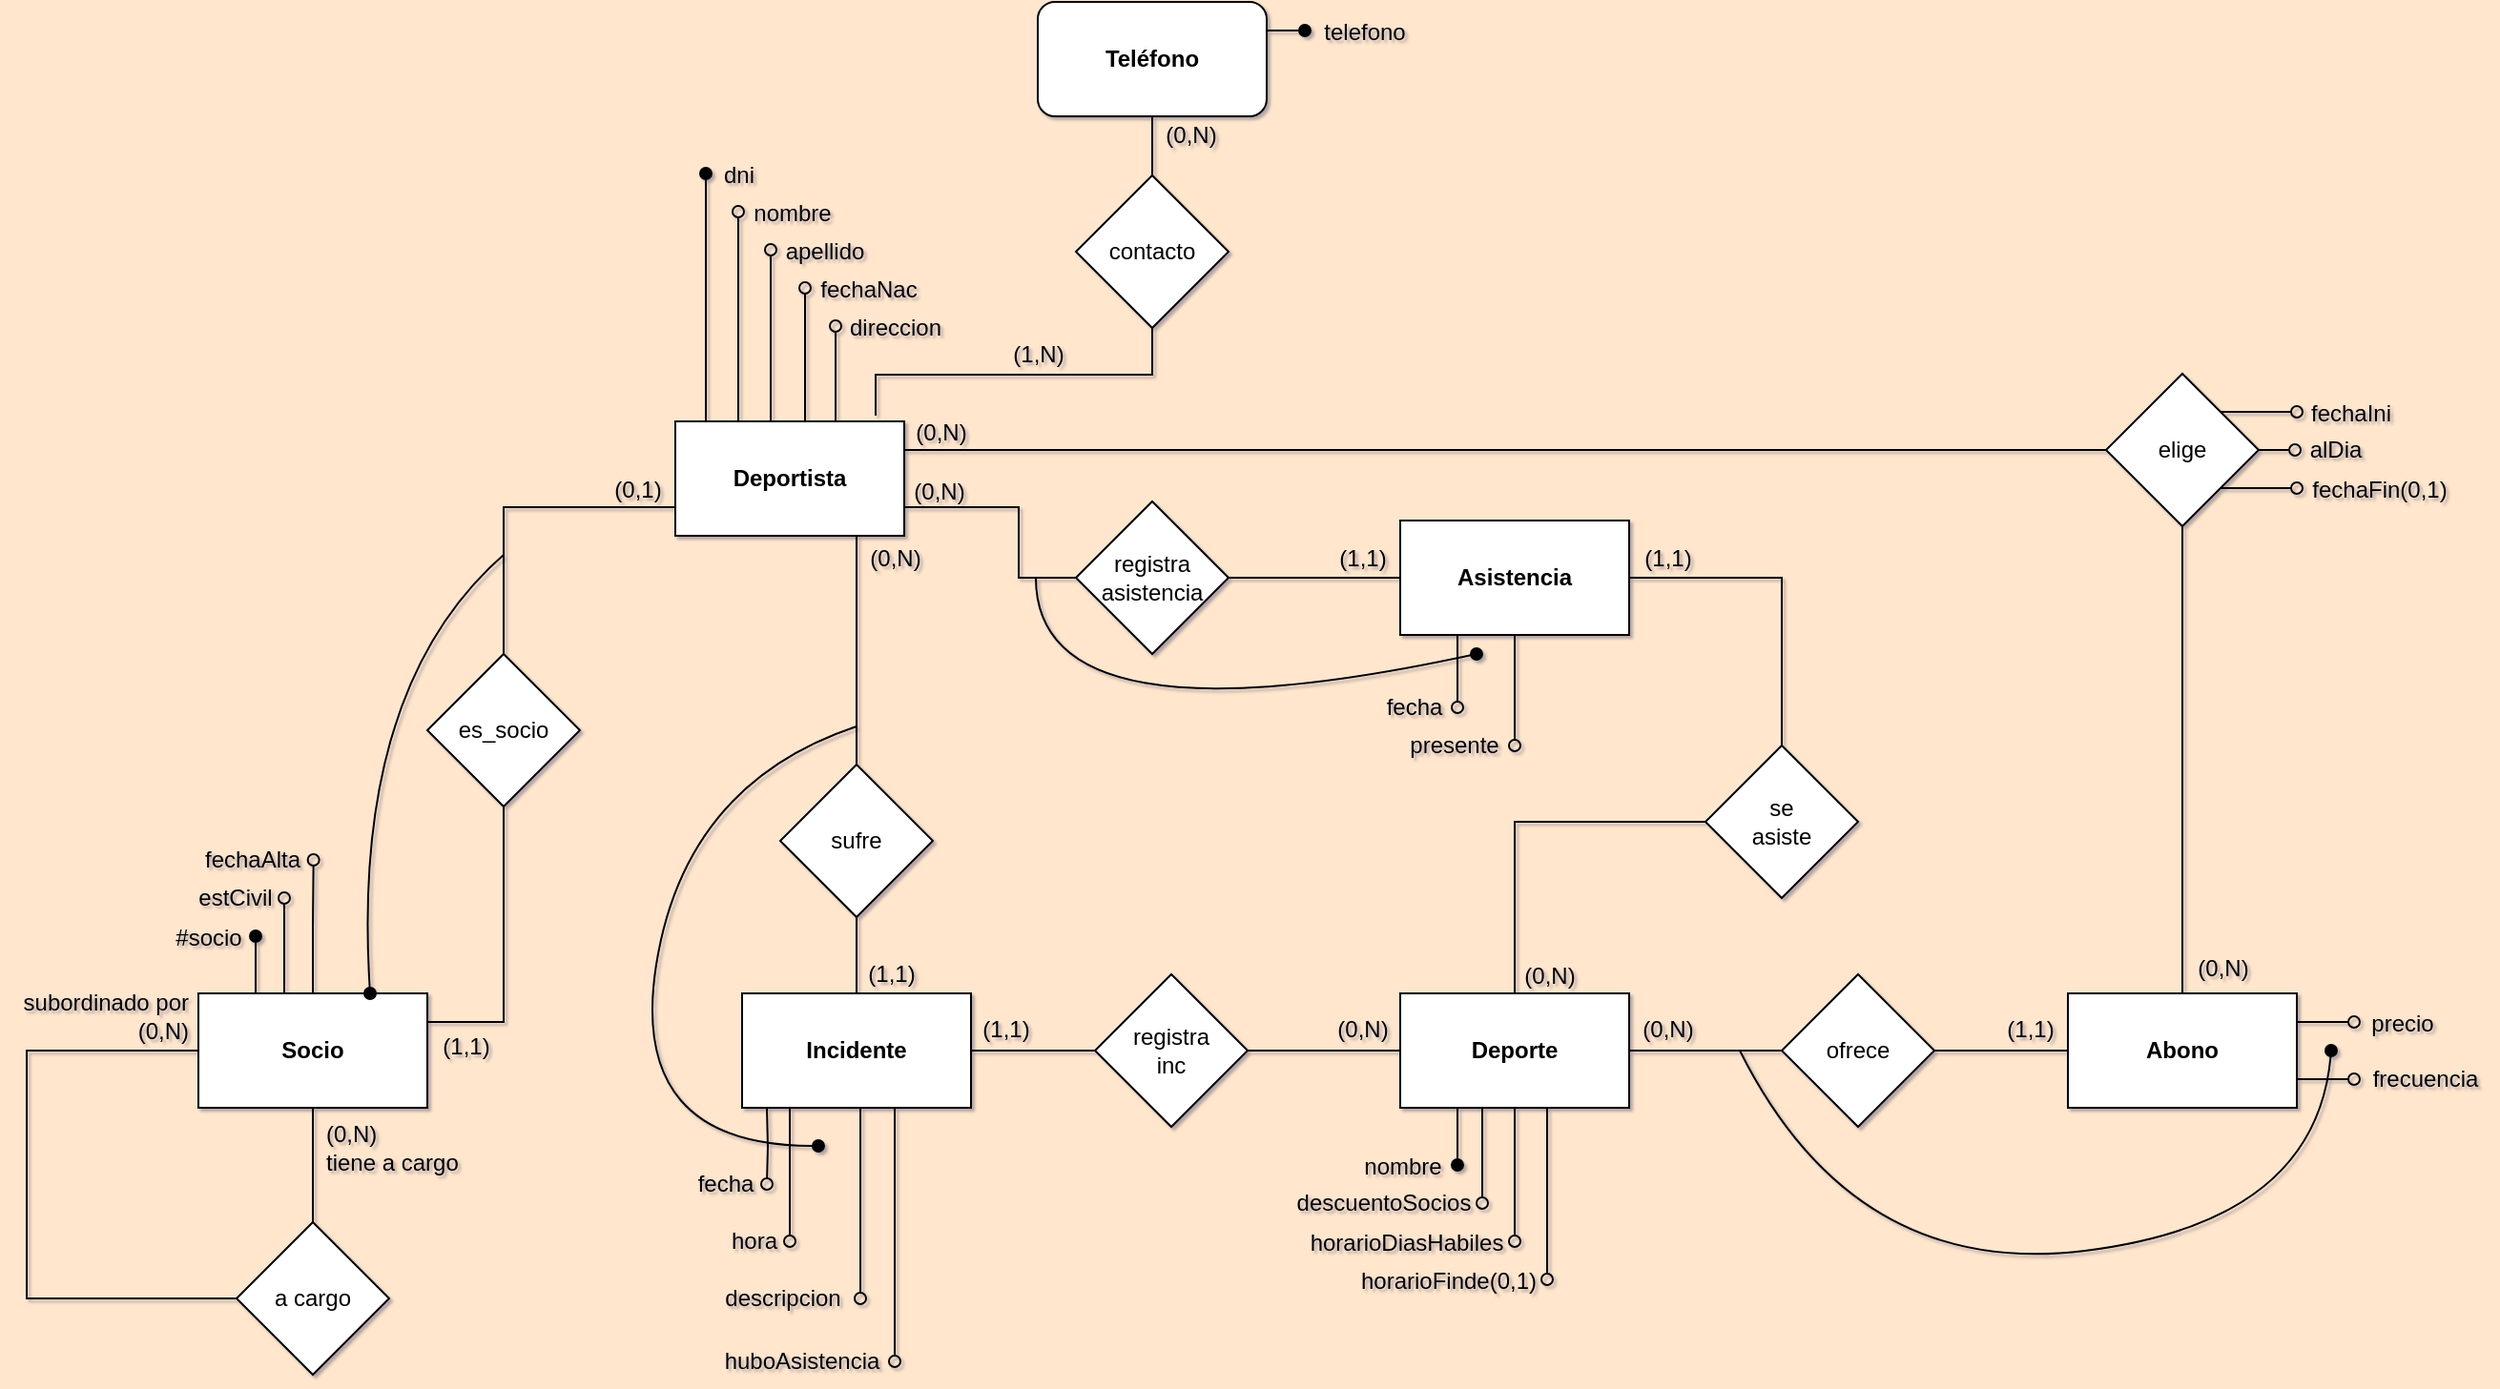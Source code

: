 <mxfile version="17.4.5" type="github"><diagram id="aZ-RkdxX37te03Kyhl2v" name="Page-1"><mxGraphModel dx="1695" dy="1696" grid="1" gridSize="10" guides="1" tooltips="1" connect="1" arrows="1" fold="1" page="1" pageScale="1" pageWidth="827" pageHeight="1169" background="#FFE6CC" math="0" shadow="1"><root><mxCell id="0"/><mxCell id="1" parent="0"/><mxCell id="NjkIJJx4XkOsDXoigJjG-4" style="edgeStyle=orthogonalEdgeStyle;rounded=0;orthogonalLoop=1;jettySize=auto;html=1;exitX=0.5;exitY=1;exitDx=0;exitDy=0;entryX=0.5;entryY=0;entryDx=0;entryDy=0;endArrow=none;endFill=0;" parent="1" source="NjkIJJx4XkOsDXoigJjG-1" target="NjkIJJx4XkOsDXoigJjG-2" edge="1"><mxGeometry relative="1" as="geometry"/></mxCell><mxCell id="NjkIJJx4XkOsDXoigJjG-64" style="edgeStyle=orthogonalEdgeStyle;rounded=0;orthogonalLoop=1;jettySize=auto;html=1;exitX=0.25;exitY=0;exitDx=0;exitDy=0;endArrow=oval;endFill=1;" parent="1" source="NjkIJJx4XkOsDXoigJjG-1" edge="1"><mxGeometry relative="1" as="geometry"><mxPoint x="80" y="90" as="targetPoint"/></mxGeometry></mxCell><mxCell id="NjkIJJx4XkOsDXoigJjG-66" style="edgeStyle=orthogonalEdgeStyle;rounded=0;orthogonalLoop=1;jettySize=auto;html=1;exitX=0.5;exitY=0;exitDx=0;exitDy=0;endArrow=oval;endFill=0;" parent="1" edge="1"><mxGeometry relative="1" as="geometry"><mxPoint x="95" y="70" as="targetPoint"/><mxPoint x="95" y="120" as="sourcePoint"/></mxGeometry></mxCell><mxCell id="NjkIJJx4XkOsDXoigJjG-67" style="edgeStyle=orthogonalEdgeStyle;rounded=0;orthogonalLoop=1;jettySize=auto;html=1;exitX=0.5;exitY=0;exitDx=0;exitDy=0;endArrow=oval;endFill=0;" parent="1" source="NjkIJJx4XkOsDXoigJjG-1" edge="1"><mxGeometry relative="1" as="geometry"><mxPoint x="110.333" y="50" as="targetPoint"/></mxGeometry></mxCell><mxCell id="NjkIJJx4XkOsDXoigJjG-1" value="Socio" style="rounded=0;whiteSpace=wrap;html=1;fontStyle=1" parent="1" vertex="1"><mxGeometry x="50" y="120" width="120" height="60" as="geometry"/></mxCell><mxCell id="NjkIJJx4XkOsDXoigJjG-3" style="edgeStyle=orthogonalEdgeStyle;rounded=0;orthogonalLoop=1;jettySize=auto;html=1;exitX=0;exitY=0.5;exitDx=0;exitDy=0;entryX=0;entryY=0.5;entryDx=0;entryDy=0;endArrow=none;endFill=0;" parent="1" source="NjkIJJx4XkOsDXoigJjG-2" target="NjkIJJx4XkOsDXoigJjG-1" edge="1"><mxGeometry relative="1" as="geometry"><Array as="points"><mxPoint x="-40" y="280"/><mxPoint x="-40" y="150"/></Array></mxGeometry></mxCell><mxCell id="NjkIJJx4XkOsDXoigJjG-2" value="a cargo" style="rhombus;whiteSpace=wrap;html=1;" parent="1" vertex="1"><mxGeometry x="70" y="240" width="80" height="80" as="geometry"/></mxCell><mxCell id="NjkIJJx4XkOsDXoigJjG-19" style="edgeStyle=orthogonalEdgeStyle;rounded=0;orthogonalLoop=1;jettySize=auto;html=1;exitX=1;exitY=0.5;exitDx=0;exitDy=0;entryX=0;entryY=0.5;entryDx=0;entryDy=0;endArrow=none;endFill=0;" parent="1" source="NjkIJJx4XkOsDXoigJjG-5" target="NjkIJJx4XkOsDXoigJjG-18" edge="1"><mxGeometry relative="1" as="geometry"/></mxCell><mxCell id="NjkIJJx4XkOsDXoigJjG-73" style="edgeStyle=orthogonalEdgeStyle;rounded=0;orthogonalLoop=1;jettySize=auto;html=1;exitX=0.25;exitY=1;exitDx=0;exitDy=0;endArrow=oval;endFill=1;" parent="1" source="NjkIJJx4XkOsDXoigJjG-5" edge="1"><mxGeometry relative="1" as="geometry"><mxPoint x="710" y="210" as="targetPoint"/></mxGeometry></mxCell><mxCell id="NjkIJJx4XkOsDXoigJjG-74" style="edgeStyle=orthogonalEdgeStyle;rounded=0;orthogonalLoop=1;jettySize=auto;html=1;exitX=0.5;exitY=1;exitDx=0;exitDy=0;endArrow=oval;endFill=0;" parent="1" edge="1"><mxGeometry relative="1" as="geometry"><mxPoint x="723" y="230" as="targetPoint"/><mxPoint x="723" y="180" as="sourcePoint"/></mxGeometry></mxCell><mxCell id="NjkIJJx4XkOsDXoigJjG-76" style="edgeStyle=orthogonalEdgeStyle;rounded=0;orthogonalLoop=1;jettySize=auto;html=1;exitX=0.5;exitY=1;exitDx=0;exitDy=0;endArrow=oval;endFill=0;" parent="1" source="NjkIJJx4XkOsDXoigJjG-5" edge="1"><mxGeometry relative="1" as="geometry"><mxPoint x="740" y="250" as="targetPoint"/></mxGeometry></mxCell><mxCell id="NjkIJJx4XkOsDXoigJjG-77" style="edgeStyle=orthogonalEdgeStyle;rounded=0;orthogonalLoop=1;jettySize=auto;html=1;exitX=0.75;exitY=1;exitDx=0;exitDy=0;endArrow=oval;endFill=0;" parent="1" edge="1"><mxGeometry relative="1" as="geometry"><mxPoint x="757" y="270" as="targetPoint"/><mxPoint x="757" y="180" as="sourcePoint"/></mxGeometry></mxCell><mxCell id="NjkIJJx4XkOsDXoigJjG-5" value="Deporte" style="rounded=0;whiteSpace=wrap;html=1;fontStyle=1" parent="1" vertex="1"><mxGeometry x="680" y="120" width="120" height="60" as="geometry"/></mxCell><mxCell id="NjkIJJx4XkOsDXoigJjG-33" style="edgeStyle=orthogonalEdgeStyle;rounded=0;orthogonalLoop=1;jettySize=auto;html=1;exitX=0.25;exitY=0;exitDx=0;exitDy=0;endArrow=oval;endFill=0;" parent="1" edge="1"><mxGeometry relative="1" as="geometry"><mxPoint x="333" y="-290" as="targetPoint"/><mxPoint x="333" y="-180" as="sourcePoint"/></mxGeometry></mxCell><mxCell id="NjkIJJx4XkOsDXoigJjG-34" style="edgeStyle=orthogonalEdgeStyle;rounded=0;orthogonalLoop=1;jettySize=auto;html=1;exitX=0.5;exitY=0;exitDx=0;exitDy=0;endArrow=oval;endFill=0;" parent="1" edge="1"><mxGeometry relative="1" as="geometry"><mxPoint x="350" y="-270" as="targetPoint"/><mxPoint x="350" y="-180" as="sourcePoint"/></mxGeometry></mxCell><mxCell id="NjkIJJx4XkOsDXoigJjG-35" style="edgeStyle=orthogonalEdgeStyle;rounded=0;orthogonalLoop=1;jettySize=auto;html=1;exitX=0.75;exitY=0;exitDx=0;exitDy=0;endArrow=oval;endFill=0;" parent="1" edge="1"><mxGeometry relative="1" as="geometry"><mxPoint x="368" y="-250" as="targetPoint"/><mxPoint x="368" y="-180" as="sourcePoint"/></mxGeometry></mxCell><mxCell id="NjkIJJx4XkOsDXoigJjG-36" style="edgeStyle=orthogonalEdgeStyle;rounded=0;orthogonalLoop=1;jettySize=auto;html=1;exitX=0.75;exitY=0;exitDx=0;exitDy=0;endArrow=oval;endFill=0;" parent="1" edge="1"><mxGeometry relative="1" as="geometry"><mxPoint x="384" y="-230" as="targetPoint"/><mxPoint x="384" y="-180" as="sourcePoint"/></mxGeometry></mxCell><mxCell id="NjkIJJx4XkOsDXoigJjG-39" style="edgeStyle=orthogonalEdgeStyle;rounded=0;orthogonalLoop=1;jettySize=auto;html=1;exitX=0.25;exitY=0;exitDx=0;exitDy=0;endArrow=oval;endFill=1;" parent="1" edge="1"><mxGeometry relative="1" as="geometry"><mxPoint x="316" y="-310" as="targetPoint"/><mxPoint x="316" y="-180" as="sourcePoint"/></mxGeometry></mxCell><mxCell id="gW_TF46UO1nkRzbtnkVs-7" style="edgeStyle=orthogonalEdgeStyle;rounded=0;orthogonalLoop=1;jettySize=auto;html=1;exitX=1;exitY=0.75;exitDx=0;exitDy=0;entryX=0;entryY=0.5;entryDx=0;entryDy=0;endArrow=none;endFill=0;" parent="1" source="NjkIJJx4XkOsDXoigJjG-6" target="gW_TF46UO1nkRzbtnkVs-5" edge="1"><mxGeometry relative="1" as="geometry"><Array as="points"><mxPoint x="480" y="-135"/><mxPoint x="480" y="-98"/></Array></mxGeometry></mxCell><mxCell id="Ja-qtVXMCbz8KBWNLJAP-2" style="edgeStyle=orthogonalEdgeStyle;rounded=0;orthogonalLoop=1;jettySize=auto;html=1;exitX=0;exitY=0.75;exitDx=0;exitDy=0;entryX=0.5;entryY=0;entryDx=0;entryDy=0;endArrow=none;endFill=0;" edge="1" parent="1" source="NjkIJJx4XkOsDXoigJjG-6" target="Ja-qtVXMCbz8KBWNLJAP-1"><mxGeometry relative="1" as="geometry"/></mxCell><mxCell id="NjkIJJx4XkOsDXoigJjG-6" value="Deportista" style="rounded=0;whiteSpace=wrap;html=1;fontStyle=1" parent="1" vertex="1"><mxGeometry x="300" y="-180" width="120" height="60" as="geometry"/></mxCell><mxCell id="NjkIJJx4XkOsDXoigJjG-16" style="edgeStyle=orthogonalEdgeStyle;rounded=0;orthogonalLoop=1;jettySize=auto;html=1;entryX=1;entryY=0.25;entryDx=0;entryDy=0;endArrow=none;endFill=0;exitX=0;exitY=0.5;exitDx=0;exitDy=0;" parent="1" source="NjkIJJx4XkOsDXoigJjG-21" target="NjkIJJx4XkOsDXoigJjG-6" edge="1"><mxGeometry relative="1" as="geometry"><mxPoint x="800" y="-150" as="sourcePoint"/></mxGeometry></mxCell><mxCell id="NjkIJJx4XkOsDXoigJjG-84" style="edgeStyle=orthogonalEdgeStyle;rounded=0;orthogonalLoop=1;jettySize=auto;html=1;exitX=1;exitY=0.25;exitDx=0;exitDy=0;endArrow=oval;endFill=0;" parent="1" source="NjkIJJx4XkOsDXoigJjG-17" edge="1"><mxGeometry relative="1" as="geometry"><mxPoint x="1180" y="135" as="targetPoint"/></mxGeometry></mxCell><mxCell id="NjkIJJx4XkOsDXoigJjG-85" style="edgeStyle=orthogonalEdgeStyle;rounded=0;orthogonalLoop=1;jettySize=auto;html=1;exitX=1;exitY=0.75;exitDx=0;exitDy=0;endArrow=oval;endFill=0;" parent="1" source="NjkIJJx4XkOsDXoigJjG-17" edge="1"><mxGeometry relative="1" as="geometry"><mxPoint x="1180" y="165" as="targetPoint"/></mxGeometry></mxCell><mxCell id="NjkIJJx4XkOsDXoigJjG-17" value="Abono" style="rounded=0;whiteSpace=wrap;html=1;fontStyle=1" parent="1" vertex="1"><mxGeometry x="1030" y="120" width="120" height="60" as="geometry"/></mxCell><mxCell id="NjkIJJx4XkOsDXoigJjG-20" style="edgeStyle=orthogonalEdgeStyle;rounded=0;orthogonalLoop=1;jettySize=auto;html=1;exitX=1;exitY=0.5;exitDx=0;exitDy=0;entryX=0;entryY=0.5;entryDx=0;entryDy=0;endArrow=none;endFill=0;" parent="1" source="NjkIJJx4XkOsDXoigJjG-18" target="NjkIJJx4XkOsDXoigJjG-17" edge="1"><mxGeometry relative="1" as="geometry"/></mxCell><mxCell id="NjkIJJx4XkOsDXoigJjG-18" value="ofrece" style="rhombus;whiteSpace=wrap;html=1;" parent="1" vertex="1"><mxGeometry x="880" y="110" width="80" height="80" as="geometry"/></mxCell><mxCell id="NjkIJJx4XkOsDXoigJjG-23" style="edgeStyle=orthogonalEdgeStyle;rounded=0;orthogonalLoop=1;jettySize=auto;html=1;exitX=0.5;exitY=1;exitDx=0;exitDy=0;entryX=0.5;entryY=0;entryDx=0;entryDy=0;endArrow=none;endFill=0;" parent="1" source="NjkIJJx4XkOsDXoigJjG-21" target="NjkIJJx4XkOsDXoigJjG-17" edge="1"><mxGeometry relative="1" as="geometry"/></mxCell><mxCell id="gW_TF46UO1nkRzbtnkVs-27" style="edgeStyle=orthogonalEdgeStyle;rounded=0;orthogonalLoop=1;jettySize=auto;html=1;exitX=1;exitY=0;exitDx=0;exitDy=0;endArrow=oval;endFill=0;" parent="1" source="NjkIJJx4XkOsDXoigJjG-21" edge="1"><mxGeometry relative="1" as="geometry"><mxPoint x="1150" y="-185" as="targetPoint"/></mxGeometry></mxCell><mxCell id="gW_TF46UO1nkRzbtnkVs-30" style="edgeStyle=orthogonalEdgeStyle;rounded=0;orthogonalLoop=1;jettySize=auto;html=1;exitX=1;exitY=1;exitDx=0;exitDy=0;endArrow=oval;endFill=0;" parent="1" source="NjkIJJx4XkOsDXoigJjG-21" edge="1"><mxGeometry relative="1" as="geometry"><mxPoint x="1150" y="-145" as="targetPoint"/></mxGeometry></mxCell><mxCell id="gW_TF46UO1nkRzbtnkVs-32" style="edgeStyle=orthogonalEdgeStyle;rounded=0;orthogonalLoop=1;jettySize=auto;html=1;exitX=1;exitY=0.5;exitDx=0;exitDy=0;entryX=0.017;entryY=1.45;entryDx=0;entryDy=0;entryPerimeter=0;endArrow=oval;endFill=0;" parent="1" source="NjkIJJx4XkOsDXoigJjG-21" target="gW_TF46UO1nkRzbtnkVs-29" edge="1"><mxGeometry relative="1" as="geometry"/></mxCell><mxCell id="NjkIJJx4XkOsDXoigJjG-21" value="elige" style="rhombus;whiteSpace=wrap;html=1;" parent="1" vertex="1"><mxGeometry x="1050" y="-205" width="80" height="80" as="geometry"/></mxCell><mxCell id="NjkIJJx4XkOsDXoigJjG-29" style="edgeStyle=orthogonalEdgeStyle;rounded=0;orthogonalLoop=1;jettySize=auto;html=1;exitX=1;exitY=0.5;exitDx=0;exitDy=0;entryX=0;entryY=0.5;entryDx=0;entryDy=0;endArrow=none;endFill=0;" parent="1" source="NjkIJJx4XkOsDXoigJjG-24" target="NjkIJJx4XkOsDXoigJjG-28" edge="1"><mxGeometry relative="1" as="geometry"/></mxCell><mxCell id="NjkIJJx4XkOsDXoigJjG-48" style="edgeStyle=orthogonalEdgeStyle;rounded=0;orthogonalLoop=1;jettySize=auto;html=1;exitX=0.25;exitY=1;exitDx=0;exitDy=0;endArrow=oval;endFill=0;" parent="1" edge="1"><mxGeometry relative="1" as="geometry"><mxPoint x="348" y="220" as="targetPoint"/><mxPoint x="348" y="180" as="sourcePoint"/></mxGeometry></mxCell><mxCell id="NjkIJJx4XkOsDXoigJjG-49" style="edgeStyle=orthogonalEdgeStyle;rounded=0;orthogonalLoop=1;jettySize=auto;html=1;exitX=0.5;exitY=1;exitDx=0;exitDy=0;endArrow=oval;endFill=0;" parent="1" edge="1"><mxGeometry relative="1" as="geometry"><mxPoint x="360" y="250" as="targetPoint"/><mxPoint x="360" y="180" as="sourcePoint"/></mxGeometry></mxCell><mxCell id="NjkIJJx4XkOsDXoigJjG-50" style="edgeStyle=orthogonalEdgeStyle;rounded=0;orthogonalLoop=1;jettySize=auto;html=1;exitX=0.75;exitY=1;exitDx=0;exitDy=0;endArrow=oval;endFill=0;" parent="1" edge="1"><mxGeometry relative="1" as="geometry"><mxPoint x="397" y="280" as="targetPoint"/><mxPoint x="397" y="180" as="sourcePoint"/></mxGeometry></mxCell><mxCell id="NjkIJJx4XkOsDXoigJjG-51" style="edgeStyle=orthogonalEdgeStyle;rounded=0;orthogonalLoop=1;jettySize=auto;html=1;exitX=0.75;exitY=1;exitDx=0;exitDy=0;endArrow=oval;endFill=0;" parent="1" edge="1"><mxGeometry relative="1" as="geometry"><mxPoint x="415" y="313" as="targetPoint"/><mxPoint x="415" y="173" as="sourcePoint"/></mxGeometry></mxCell><mxCell id="NjkIJJx4XkOsDXoigJjG-24" value="Incidente" style="rounded=0;whiteSpace=wrap;html=1;fontStyle=1" parent="1" vertex="1"><mxGeometry x="335" y="120" width="120" height="60" as="geometry"/></mxCell><mxCell id="NjkIJJx4XkOsDXoigJjG-26" style="edgeStyle=orthogonalEdgeStyle;rounded=0;orthogonalLoop=1;jettySize=auto;html=1;exitX=0.5;exitY=1;exitDx=0;exitDy=0;entryX=0.5;entryY=0;entryDx=0;entryDy=0;endArrow=none;endFill=0;" parent="1" source="NjkIJJx4XkOsDXoigJjG-25" target="NjkIJJx4XkOsDXoigJjG-24" edge="1"><mxGeometry relative="1" as="geometry"/></mxCell><mxCell id="NjkIJJx4XkOsDXoigJjG-27" style="edgeStyle=orthogonalEdgeStyle;rounded=0;orthogonalLoop=1;jettySize=auto;html=1;exitX=0.5;exitY=0;exitDx=0;exitDy=0;entryX=0.5;entryY=1;entryDx=0;entryDy=0;endArrow=none;endFill=0;" parent="1" source="NjkIJJx4XkOsDXoigJjG-25" edge="1"><mxGeometry relative="1" as="geometry"><mxPoint x="395" y="-120" as="targetPoint"/></mxGeometry></mxCell><mxCell id="NjkIJJx4XkOsDXoigJjG-25" value="sufre" style="rhombus;whiteSpace=wrap;html=1;" parent="1" vertex="1"><mxGeometry x="355" width="80" height="80" as="geometry"/></mxCell><mxCell id="NjkIJJx4XkOsDXoigJjG-30" style="edgeStyle=orthogonalEdgeStyle;rounded=0;orthogonalLoop=1;jettySize=auto;html=1;exitX=1;exitY=0.5;exitDx=0;exitDy=0;entryX=0;entryY=0.5;entryDx=0;entryDy=0;endArrow=none;endFill=0;" parent="1" source="NjkIJJx4XkOsDXoigJjG-28" target="NjkIJJx4XkOsDXoigJjG-5" edge="1"><mxGeometry relative="1" as="geometry"/></mxCell><mxCell id="NjkIJJx4XkOsDXoigJjG-28" value="registra&lt;br&gt;inc" style="rhombus;whiteSpace=wrap;html=1;" parent="1" vertex="1"><mxGeometry x="520" y="110" width="80" height="80" as="geometry"/></mxCell><mxCell id="NjkIJJx4XkOsDXoigJjG-40" value="dni" style="text;html=1;align=center;verticalAlign=middle;resizable=0;points=[];autosize=1;strokeColor=none;fillColor=none;" parent="1" vertex="1"><mxGeometry x="318" y="-319" width="30" height="20" as="geometry"/></mxCell><mxCell id="NjkIJJx4XkOsDXoigJjG-41" value="nombre" style="text;html=1;align=center;verticalAlign=middle;resizable=0;points=[];autosize=1;strokeColor=none;fillColor=none;" parent="1" vertex="1"><mxGeometry x="331" y="-299" width="60" height="20" as="geometry"/></mxCell><mxCell id="NjkIJJx4XkOsDXoigJjG-42" value="apellido" style="text;html=1;align=center;verticalAlign=middle;resizable=0;points=[];autosize=1;strokeColor=none;fillColor=none;" parent="1" vertex="1"><mxGeometry x="348" y="-279" width="60" height="20" as="geometry"/></mxCell><mxCell id="NjkIJJx4XkOsDXoigJjG-43" value="fechaNac" style="text;html=1;align=center;verticalAlign=middle;resizable=0;points=[];autosize=1;strokeColor=none;fillColor=none;" parent="1" vertex="1"><mxGeometry x="366" y="-259" width="70" height="20" as="geometry"/></mxCell><mxCell id="NjkIJJx4XkOsDXoigJjG-44" value="direccion" style="text;html=1;align=center;verticalAlign=middle;resizable=0;points=[];autosize=1;strokeColor=none;fillColor=none;" parent="1" vertex="1"><mxGeometry x="385" y="-239" width="60" height="20" as="geometry"/></mxCell><mxCell id="NjkIJJx4XkOsDXoigJjG-46" value="(0,N)" style="text;html=1;align=center;verticalAlign=middle;resizable=0;points=[];autosize=1;strokeColor=none;fillColor=none;" parent="1" vertex="1"><mxGeometry x="395" y="-118" width="40" height="20" as="geometry"/></mxCell><mxCell id="NjkIJJx4XkOsDXoigJjG-47" value="(1,1)" style="text;html=1;align=center;verticalAlign=middle;resizable=0;points=[];autosize=1;strokeColor=none;fillColor=none;" parent="1" vertex="1"><mxGeometry x="393" y="100" width="40" height="20" as="geometry"/></mxCell><mxCell id="NjkIJJx4XkOsDXoigJjG-52" value="fecha" style="text;html=1;align=center;verticalAlign=middle;resizable=0;points=[];autosize=1;strokeColor=none;fillColor=none;" parent="1" vertex="1"><mxGeometry x="306" y="210" width="40" height="20" as="geometry"/></mxCell><mxCell id="NjkIJJx4XkOsDXoigJjG-53" value="hora" style="text;html=1;align=center;verticalAlign=middle;resizable=0;points=[];autosize=1;strokeColor=none;fillColor=none;" parent="1" vertex="1"><mxGeometry x="321" y="240" width="40" height="20" as="geometry"/></mxCell><mxCell id="NjkIJJx4XkOsDXoigJjG-55" value="descripcion" style="text;html=1;align=center;verticalAlign=middle;resizable=0;points=[];autosize=1;strokeColor=none;fillColor=none;" parent="1" vertex="1"><mxGeometry x="316" y="270" width="80" height="20" as="geometry"/></mxCell><mxCell id="NjkIJJx4XkOsDXoigJjG-56" value="huboAsistencia" style="text;html=1;align=center;verticalAlign=middle;resizable=0;points=[];autosize=1;strokeColor=none;fillColor=none;" parent="1" vertex="1"><mxGeometry x="316" y="303" width="100" height="20" as="geometry"/></mxCell><mxCell id="NjkIJJx4XkOsDXoigJjG-57" value="" style="curved=1;endArrow=oval;html=1;rounded=0;endFill=1;" parent="1" edge="1"><mxGeometry width="50" height="50" relative="1" as="geometry"><mxPoint x="395" y="-20" as="sourcePoint"/><mxPoint x="375" y="200" as="targetPoint"/><Array as="points"><mxPoint x="305" y="10"/><mxPoint x="275" y="200"/></Array></mxGeometry></mxCell><mxCell id="NjkIJJx4XkOsDXoigJjG-58" value="(1,1)" style="text;html=1;align=center;verticalAlign=middle;resizable=0;points=[];autosize=1;strokeColor=none;fillColor=none;" parent="1" vertex="1"><mxGeometry x="453" y="129" width="40" height="20" as="geometry"/></mxCell><mxCell id="NjkIJJx4XkOsDXoigJjG-61" value="(0,N)" style="text;html=1;align=center;verticalAlign=middle;resizable=0;points=[];autosize=1;strokeColor=none;fillColor=none;" parent="1" vertex="1"><mxGeometry x="640" y="129" width="40" height="20" as="geometry"/></mxCell><mxCell id="NjkIJJx4XkOsDXoigJjG-68" value="#socio" style="text;html=1;align=center;verticalAlign=middle;resizable=0;points=[];autosize=1;strokeColor=none;fillColor=none;" parent="1" vertex="1"><mxGeometry x="30" y="81" width="50" height="20" as="geometry"/></mxCell><mxCell id="NjkIJJx4XkOsDXoigJjG-69" value="estCivil" style="text;html=1;align=center;verticalAlign=middle;resizable=0;points=[];autosize=1;strokeColor=none;fillColor=none;" parent="1" vertex="1"><mxGeometry x="44" y="60" width="50" height="20" as="geometry"/></mxCell><mxCell id="NjkIJJx4XkOsDXoigJjG-70" value="fechaAlta" style="text;html=1;align=center;verticalAlign=middle;resizable=0;points=[];autosize=1;strokeColor=none;fillColor=none;" parent="1" vertex="1"><mxGeometry x="43" y="40" width="70" height="20" as="geometry"/></mxCell><mxCell id="NjkIJJx4XkOsDXoigJjG-71" value="(0,N)&lt;br&gt;tiene a cargo" style="text;html=1;align=left;verticalAlign=middle;resizable=0;points=[];autosize=1;strokeColor=none;fillColor=none;" parent="1" vertex="1"><mxGeometry x="115" y="186" width="80" height="30" as="geometry"/></mxCell><mxCell id="NjkIJJx4XkOsDXoigJjG-72" value="subordinado por&lt;br&gt;(0,N)" style="text;html=1;align=right;verticalAlign=middle;resizable=0;points=[];autosize=1;strokeColor=none;fillColor=none;" parent="1" vertex="1"><mxGeometry x="-54" y="117" width="100" height="30" as="geometry"/></mxCell><mxCell id="NjkIJJx4XkOsDXoigJjG-78" value="nombre" style="text;html=1;align=center;verticalAlign=middle;resizable=0;points=[];autosize=1;strokeColor=none;fillColor=none;" parent="1" vertex="1"><mxGeometry x="651" y="201" width="60" height="20" as="geometry"/></mxCell><mxCell id="NjkIJJx4XkOsDXoigJjG-79" value="descuentoSocios" style="text;html=1;align=center;verticalAlign=middle;resizable=0;points=[];autosize=1;strokeColor=none;fillColor=none;" parent="1" vertex="1"><mxGeometry x="616" y="220" width="110" height="20" as="geometry"/></mxCell><mxCell id="NjkIJJx4XkOsDXoigJjG-80" value="horarioDiasHabiles" style="text;html=1;align=center;verticalAlign=middle;resizable=0;points=[];autosize=1;strokeColor=none;fillColor=none;" parent="1" vertex="1"><mxGeometry x="623" y="241" width="120" height="20" as="geometry"/></mxCell><mxCell id="NjkIJJx4XkOsDXoigJjG-81" value="horarioFinde(0,1)" style="text;html=1;align=center;verticalAlign=middle;resizable=0;points=[];autosize=1;strokeColor=none;fillColor=none;" parent="1" vertex="1"><mxGeometry x="650" y="261" width="110" height="20" as="geometry"/></mxCell><mxCell id="NjkIJJx4XkOsDXoigJjG-82" value="(0,N)" style="text;html=1;align=center;verticalAlign=middle;resizable=0;points=[];autosize=1;strokeColor=none;fillColor=none;" parent="1" vertex="1"><mxGeometry x="800" y="129" width="40" height="20" as="geometry"/></mxCell><mxCell id="NjkIJJx4XkOsDXoigJjG-83" value="(1,1)" style="text;html=1;align=center;verticalAlign=middle;resizable=0;points=[];autosize=1;strokeColor=none;fillColor=none;" parent="1" vertex="1"><mxGeometry x="990" y="129" width="40" height="20" as="geometry"/></mxCell><mxCell id="NjkIJJx4XkOsDXoigJjG-86" value="frecuencia" style="text;html=1;align=center;verticalAlign=middle;resizable=0;points=[];autosize=1;strokeColor=none;fillColor=none;" parent="1" vertex="1"><mxGeometry x="1182" y="155" width="70" height="20" as="geometry"/></mxCell><mxCell id="NjkIJJx4XkOsDXoigJjG-87" value="precio" style="text;html=1;align=center;verticalAlign=middle;resizable=0;points=[];autosize=1;strokeColor=none;fillColor=none;" parent="1" vertex="1"><mxGeometry x="1180" y="126" width="50" height="20" as="geometry"/></mxCell><mxCell id="NjkIJJx4XkOsDXoigJjG-88" value="" style="curved=1;endArrow=oval;html=1;rounded=0;endFill=1;" parent="1" edge="1"><mxGeometry width="50" height="50" relative="1" as="geometry"><mxPoint x="858" y="150" as="sourcePoint"/><mxPoint x="1168" y="150" as="targetPoint"/><Array as="points"><mxPoint x="918" y="270"/><mxPoint x="1160" y="240"/></Array></mxGeometry></mxCell><mxCell id="NjkIJJx4XkOsDXoigJjG-90" value="(0,N)" style="text;html=1;align=center;verticalAlign=middle;resizable=0;points=[];autosize=1;strokeColor=none;fillColor=none;" parent="1" vertex="1"><mxGeometry x="419" y="-184" width="40" height="20" as="geometry"/></mxCell><mxCell id="NjkIJJx4XkOsDXoigJjG-92" value="(0,N)" style="text;html=1;align=center;verticalAlign=middle;resizable=0;points=[];autosize=1;strokeColor=none;fillColor=none;" parent="1" vertex="1"><mxGeometry x="1091" y="97" width="40" height="20" as="geometry"/></mxCell><mxCell id="gW_TF46UO1nkRzbtnkVs-18" style="edgeStyle=orthogonalEdgeStyle;rounded=0;orthogonalLoop=1;jettySize=auto;html=1;exitX=0.25;exitY=1;exitDx=0;exitDy=0;endArrow=oval;endFill=0;" parent="1" source="gW_TF46UO1nkRzbtnkVs-1" edge="1"><mxGeometry relative="1" as="geometry"><mxPoint x="710" y="-30" as="targetPoint"/></mxGeometry></mxCell><mxCell id="gW_TF46UO1nkRzbtnkVs-21" style="edgeStyle=orthogonalEdgeStyle;rounded=0;orthogonalLoop=1;jettySize=auto;html=1;exitX=0.5;exitY=1;exitDx=0;exitDy=0;endArrow=oval;endFill=0;" parent="1" source="gW_TF46UO1nkRzbtnkVs-1" edge="1"><mxGeometry relative="1" as="geometry"><mxPoint x="740" y="-10" as="targetPoint"/></mxGeometry></mxCell><mxCell id="gW_TF46UO1nkRzbtnkVs-1" value="Asistencia" style="rounded=0;whiteSpace=wrap;html=1;fontStyle=1" parent="1" vertex="1"><mxGeometry x="680" y="-128" width="120" height="60" as="geometry"/></mxCell><mxCell id="gW_TF46UO1nkRzbtnkVs-4" style="edgeStyle=orthogonalEdgeStyle;rounded=0;orthogonalLoop=1;jettySize=auto;html=1;exitX=0;exitY=0.5;exitDx=0;exitDy=0;entryX=0.5;entryY=0;entryDx=0;entryDy=0;endArrow=none;endFill=0;" parent="1" source="gW_TF46UO1nkRzbtnkVs-2" target="NjkIJJx4XkOsDXoigJjG-5" edge="1"><mxGeometry relative="1" as="geometry"/></mxCell><mxCell id="gW_TF46UO1nkRzbtnkVs-25" style="edgeStyle=orthogonalEdgeStyle;rounded=0;orthogonalLoop=1;jettySize=auto;html=1;exitX=0.5;exitY=0;exitDx=0;exitDy=0;entryX=1;entryY=0.5;entryDx=0;entryDy=0;endArrow=none;endFill=0;" parent="1" source="gW_TF46UO1nkRzbtnkVs-2" target="gW_TF46UO1nkRzbtnkVs-1" edge="1"><mxGeometry relative="1" as="geometry"/></mxCell><mxCell id="gW_TF46UO1nkRzbtnkVs-2" value="se&lt;br&gt;asiste" style="rhombus;whiteSpace=wrap;html=1;" parent="1" vertex="1"><mxGeometry x="840" y="-10" width="80" height="80" as="geometry"/></mxCell><mxCell id="gW_TF46UO1nkRzbtnkVs-16" style="edgeStyle=orthogonalEdgeStyle;rounded=0;orthogonalLoop=1;jettySize=auto;html=1;exitX=1;exitY=0.5;exitDx=0;exitDy=0;entryX=0;entryY=0.5;entryDx=0;entryDy=0;endArrow=none;endFill=0;" parent="1" source="gW_TF46UO1nkRzbtnkVs-5" target="gW_TF46UO1nkRzbtnkVs-1" edge="1"><mxGeometry relative="1" as="geometry"/></mxCell><mxCell id="gW_TF46UO1nkRzbtnkVs-5" value="registra&lt;br&gt;asistencia" style="rhombus;whiteSpace=wrap;html=1;" parent="1" vertex="1"><mxGeometry x="510" y="-138" width="80" height="80" as="geometry"/></mxCell><mxCell id="gW_TF46UO1nkRzbtnkVs-8" value="(0,N)" style="text;html=1;align=center;verticalAlign=middle;resizable=0;points=[];autosize=1;strokeColor=none;fillColor=none;" parent="1" vertex="1"><mxGeometry x="418" y="-153" width="40" height="20" as="geometry"/></mxCell><mxCell id="gW_TF46UO1nkRzbtnkVs-9" value="(1,1)" style="text;html=1;align=center;verticalAlign=middle;resizable=0;points=[];autosize=1;strokeColor=none;fillColor=none;" parent="1" vertex="1"><mxGeometry x="640" y="-118" width="40" height="20" as="geometry"/></mxCell><mxCell id="gW_TF46UO1nkRzbtnkVs-10" value="(1,1)" style="text;html=1;align=center;verticalAlign=middle;resizable=0;points=[];autosize=1;strokeColor=none;fillColor=none;" parent="1" vertex="1"><mxGeometry x="800" y="-118" width="40" height="20" as="geometry"/></mxCell><mxCell id="gW_TF46UO1nkRzbtnkVs-15" value="(0,N)" style="text;html=1;align=center;verticalAlign=middle;resizable=0;points=[];autosize=1;strokeColor=none;fillColor=none;" parent="1" vertex="1"><mxGeometry x="738" y="101" width="40" height="20" as="geometry"/></mxCell><mxCell id="gW_TF46UO1nkRzbtnkVs-19" value="fecha" style="text;html=1;align=center;verticalAlign=middle;resizable=0;points=[];autosize=1;strokeColor=none;fillColor=none;" parent="1" vertex="1"><mxGeometry x="667" y="-40" width="40" height="20" as="geometry"/></mxCell><mxCell id="gW_TF46UO1nkRzbtnkVs-20" value="" style="curved=1;endArrow=oval;html=1;rounded=0;endFill=1;" parent="1" edge="1"><mxGeometry width="50" height="50" relative="1" as="geometry"><mxPoint x="489" y="-98" as="sourcePoint"/><mxPoint x="720" y="-58" as="targetPoint"/><Array as="points"><mxPoint x="489" y="-8"/></Array></mxGeometry></mxCell><mxCell id="gW_TF46UO1nkRzbtnkVs-22" value="presente" style="text;html=1;align=center;verticalAlign=middle;resizable=0;points=[];autosize=1;strokeColor=none;fillColor=none;" parent="1" vertex="1"><mxGeometry x="678" y="-20" width="60" height="20" as="geometry"/></mxCell><mxCell id="gW_TF46UO1nkRzbtnkVs-29" value="fechaIni" style="text;html=1;align=center;verticalAlign=middle;resizable=0;points=[];autosize=1;strokeColor=none;fillColor=none;" parent="1" vertex="1"><mxGeometry x="1148" y="-194" width="60" height="20" as="geometry"/></mxCell><mxCell id="gW_TF46UO1nkRzbtnkVs-31" value="fechaFin(0,1)" style="text;html=1;align=center;verticalAlign=middle;resizable=0;points=[];autosize=1;strokeColor=none;fillColor=none;" parent="1" vertex="1"><mxGeometry x="1148" y="-154" width="90" height="20" as="geometry"/></mxCell><mxCell id="gW_TF46UO1nkRzbtnkVs-33" value="alDia" style="text;html=1;align=center;verticalAlign=middle;resizable=0;points=[];autosize=1;strokeColor=none;fillColor=none;" parent="1" vertex="1"><mxGeometry x="1150" y="-175" width="40" height="20" as="geometry"/></mxCell><mxCell id="Ja-qtVXMCbz8KBWNLJAP-3" style="edgeStyle=orthogonalEdgeStyle;rounded=0;orthogonalLoop=1;jettySize=auto;html=1;exitX=0.5;exitY=1;exitDx=0;exitDy=0;entryX=1;entryY=0.25;entryDx=0;entryDy=0;endArrow=none;endFill=0;" edge="1" parent="1" source="Ja-qtVXMCbz8KBWNLJAP-1" target="NjkIJJx4XkOsDXoigJjG-1"><mxGeometry relative="1" as="geometry"/></mxCell><mxCell id="Ja-qtVXMCbz8KBWNLJAP-1" value="es_socio" style="rhombus;whiteSpace=wrap;html=1;" vertex="1" parent="1"><mxGeometry x="170" y="-58" width="80" height="80" as="geometry"/></mxCell><mxCell id="Ja-qtVXMCbz8KBWNLJAP-5" value="" style="curved=1;endArrow=oval;html=1;rounded=0;endFill=1;entryX=0.75;entryY=0;entryDx=0;entryDy=0;" edge="1" parent="1" target="NjkIJJx4XkOsDXoigJjG-1"><mxGeometry width="50" height="50" relative="1" as="geometry"><mxPoint x="210" y="-110" as="sourcePoint"/><mxPoint x="190" y="110" as="targetPoint"/><Array as="points"><mxPoint x="130" y="-40"/></Array></mxGeometry></mxCell><mxCell id="Ja-qtVXMCbz8KBWNLJAP-6" value="(0,1)" style="text;html=1;align=center;verticalAlign=middle;resizable=0;points=[];autosize=1;strokeColor=none;fillColor=none;" vertex="1" parent="1"><mxGeometry x="260" y="-154" width="40" height="20" as="geometry"/></mxCell><mxCell id="Ja-qtVXMCbz8KBWNLJAP-7" value="(1,1)" style="text;html=1;align=center;verticalAlign=middle;resizable=0;points=[];autosize=1;strokeColor=none;fillColor=none;" vertex="1" parent="1"><mxGeometry x="170" y="138" width="40" height="20" as="geometry"/></mxCell><mxCell id="Ja-qtVXMCbz8KBWNLJAP-12" style="edgeStyle=orthogonalEdgeStyle;rounded=0;orthogonalLoop=1;jettySize=auto;html=1;exitX=0.5;exitY=1;exitDx=0;exitDy=0;entryX=0.5;entryY=0;entryDx=0;entryDy=0;endArrow=none;endFill=0;" edge="1" parent="1" source="Ja-qtVXMCbz8KBWNLJAP-8" target="Ja-qtVXMCbz8KBWNLJAP-10"><mxGeometry relative="1" as="geometry"/></mxCell><mxCell id="Ja-qtVXMCbz8KBWNLJAP-19" style="edgeStyle=orthogonalEdgeStyle;rounded=0;orthogonalLoop=1;jettySize=auto;html=1;exitX=1;exitY=0.25;exitDx=0;exitDy=0;endArrow=oval;endFill=1;" edge="1" parent="1" source="Ja-qtVXMCbz8KBWNLJAP-8"><mxGeometry relative="1" as="geometry"><mxPoint x="630" y="-385" as="targetPoint"/></mxGeometry></mxCell><mxCell id="Ja-qtVXMCbz8KBWNLJAP-8" value="Teléfono" style="rounded=1;whiteSpace=wrap;html=1;fontStyle=1;shadow=0;glass=0;" vertex="1" parent="1"><mxGeometry x="490" y="-400" width="120" height="60" as="geometry"/></mxCell><mxCell id="Ja-qtVXMCbz8KBWNLJAP-16" style="edgeStyle=orthogonalEdgeStyle;rounded=0;orthogonalLoop=1;jettySize=auto;html=1;exitX=0.5;exitY=1;exitDx=0;exitDy=0;entryX=0.875;entryY=-0.05;entryDx=0;entryDy=0;entryPerimeter=0;endArrow=none;endFill=0;" edge="1" parent="1" source="Ja-qtVXMCbz8KBWNLJAP-10" target="NjkIJJx4XkOsDXoigJjG-6"><mxGeometry relative="1" as="geometry"/></mxCell><mxCell id="Ja-qtVXMCbz8KBWNLJAP-10" value="contacto" style="rhombus;whiteSpace=wrap;html=1;rounded=0;shadow=0;glass=0;" vertex="1" parent="1"><mxGeometry x="510" y="-309" width="80" height="80" as="geometry"/></mxCell><mxCell id="Ja-qtVXMCbz8KBWNLJAP-17" value="(0,N)" style="text;html=1;align=center;verticalAlign=middle;resizable=0;points=[];autosize=1;strokeColor=none;fillColor=none;" vertex="1" parent="1"><mxGeometry x="550" y="-340" width="40" height="20" as="geometry"/></mxCell><mxCell id="Ja-qtVXMCbz8KBWNLJAP-18" value="(1,N)" style="text;html=1;align=center;verticalAlign=middle;resizable=0;points=[];autosize=1;strokeColor=none;fillColor=none;" vertex="1" parent="1"><mxGeometry x="470" y="-225" width="40" height="20" as="geometry"/></mxCell><mxCell id="Ja-qtVXMCbz8KBWNLJAP-20" value="telefono" style="text;html=1;align=center;verticalAlign=middle;resizable=0;points=[];autosize=1;strokeColor=none;fillColor=none;" vertex="1" parent="1"><mxGeometry x="631" y="-394" width="60" height="20" as="geometry"/></mxCell></root></mxGraphModel></diagram></mxfile>